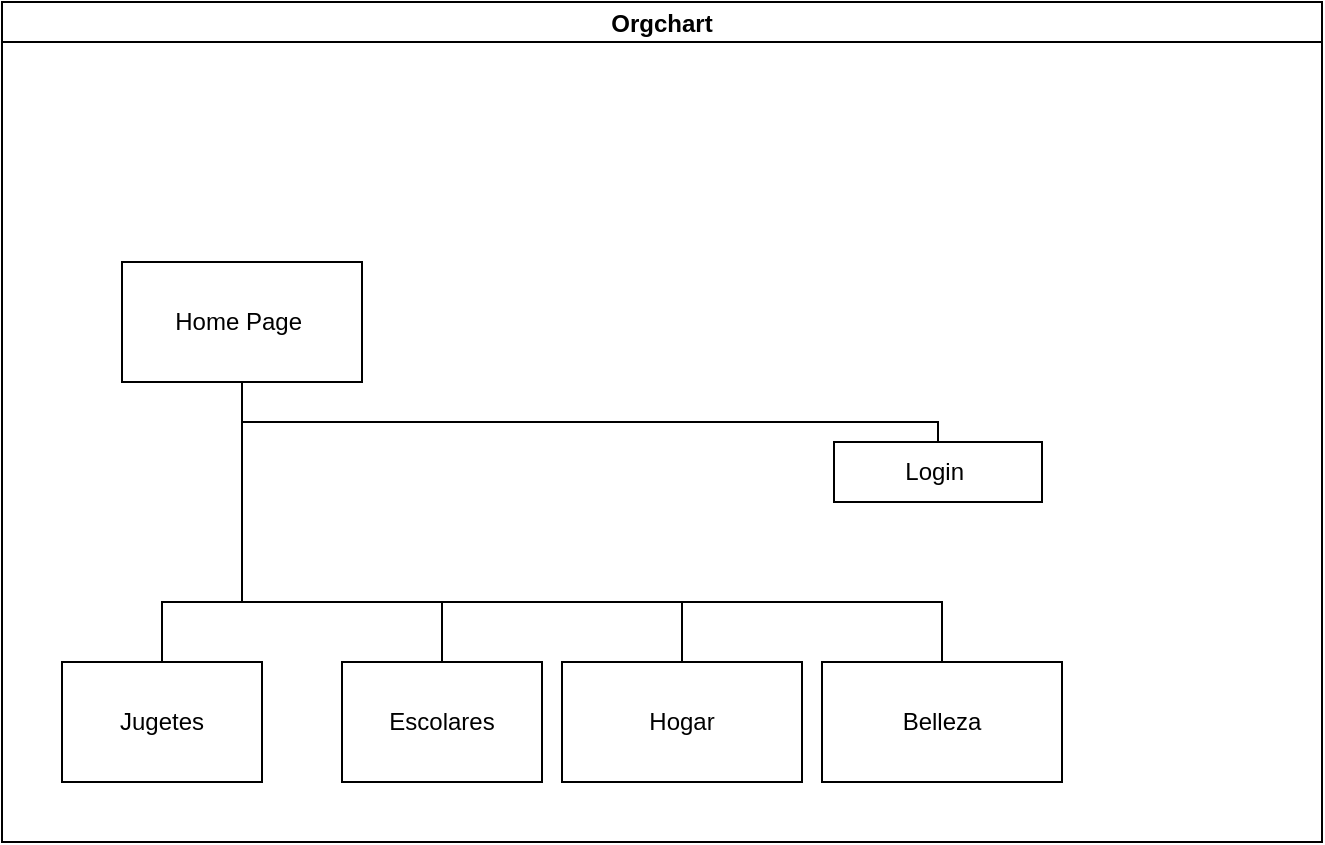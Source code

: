 <mxfile version="21.8.2" type="device">
  <diagram name="Page-1" id="1S1Fwlqb4rco6B_nXEz9">
    <mxGraphModel dx="874" dy="490" grid="1" gridSize="10" guides="1" tooltips="1" connect="1" arrows="1" fold="1" page="1" pageScale="1" pageWidth="827" pageHeight="1169" math="0" shadow="0">
      <root>
        <mxCell id="0" />
        <mxCell id="1" parent="0" />
        <mxCell id="U2t02pCkMEgEyR6Hdg83-1" value="Orgchart" style="swimlane;startSize=20;horizontal=1;containerType=tree;newEdgeStyle={&quot;edgeStyle&quot;:&quot;elbowEdgeStyle&quot;,&quot;startArrow&quot;:&quot;none&quot;,&quot;endArrow&quot;:&quot;none&quot;};" parent="1" vertex="1">
          <mxGeometry x="84" y="40" width="660" height="420" as="geometry" />
        </mxCell>
        <mxCell id="U2t02pCkMEgEyR6Hdg83-5" value="Jugetes" style="whiteSpace=wrap;html=1;align=center;verticalAlign=middle;treeFolding=1;treeMoving=1;newEdgeStyle={&quot;edgeStyle&quot;:&quot;elbowEdgeStyle&quot;,&quot;startArrow&quot;:&quot;none&quot;,&quot;endArrow&quot;:&quot;none&quot;};" parent="U2t02pCkMEgEyR6Hdg83-1" vertex="1">
          <mxGeometry x="30" y="330" width="100" height="60" as="geometry" />
        </mxCell>
        <mxCell id="U2t02pCkMEgEyR6Hdg83-6" value="Escolares" style="whiteSpace=wrap;html=1;align=center;verticalAlign=middle;treeFolding=1;treeMoving=1;newEdgeStyle={&quot;edgeStyle&quot;:&quot;elbowEdgeStyle&quot;,&quot;startArrow&quot;:&quot;none&quot;,&quot;endArrow&quot;:&quot;none&quot;};" parent="U2t02pCkMEgEyR6Hdg83-1" vertex="1">
          <mxGeometry x="170" y="330" width="100" height="60" as="geometry" />
        </mxCell>
        <UserObject label="Hogar" treeRoot="1" id="U2t02pCkMEgEyR6Hdg83-8">
          <mxCell style="whiteSpace=wrap;html=1;align=center;treeFolding=1;treeMoving=1;newEdgeStyle={&quot;edgeStyle&quot;:&quot;elbowEdgeStyle&quot;,&quot;startArrow&quot;:&quot;none&quot;,&quot;endArrow&quot;:&quot;none&quot;};" parent="U2t02pCkMEgEyR6Hdg83-1" vertex="1">
            <mxGeometry x="280" y="330" width="120" height="60" as="geometry" />
          </mxCell>
        </UserObject>
        <UserObject label="Belleza" treeRoot="1" id="U2t02pCkMEgEyR6Hdg83-10">
          <mxCell style="whiteSpace=wrap;html=1;align=center;treeFolding=1;treeMoving=1;newEdgeStyle={&quot;edgeStyle&quot;:&quot;elbowEdgeStyle&quot;,&quot;startArrow&quot;:&quot;none&quot;,&quot;endArrow&quot;:&quot;none&quot;};" parent="U2t02pCkMEgEyR6Hdg83-1" vertex="1">
            <mxGeometry x="410" y="330" width="120" height="60" as="geometry" />
          </mxCell>
        </UserObject>
        <UserObject label="Home Page&amp;nbsp;" treeRoot="1" id="U2t02pCkMEgEyR6Hdg83-4">
          <mxCell style="whiteSpace=wrap;html=1;align=center;treeFolding=1;treeMoving=1;newEdgeStyle={&quot;edgeStyle&quot;:&quot;elbowEdgeStyle&quot;,&quot;startArrow&quot;:&quot;none&quot;,&quot;endArrow&quot;:&quot;none&quot;};" parent="U2t02pCkMEgEyR6Hdg83-1" vertex="1">
            <mxGeometry x="60" y="130" width="120" height="60" as="geometry" />
          </mxCell>
        </UserObject>
        <mxCell id="U2t02pCkMEgEyR6Hdg83-2" value="" style="edgeStyle=elbowEdgeStyle;elbow=vertical;sourcePerimeterSpacing=0;targetPerimeterSpacing=0;startArrow=none;endArrow=none;rounded=0;curved=0;exitX=0.5;exitY=1;exitDx=0;exitDy=0;" parent="U2t02pCkMEgEyR6Hdg83-1" source="U2t02pCkMEgEyR6Hdg83-4" edge="1">
          <mxGeometry relative="1" as="geometry">
            <mxPoint x="120" y="230" as="sourcePoint" />
            <mxPoint x="80" y="330" as="targetPoint" />
            <Array as="points">
              <mxPoint x="100" y="300" />
            </Array>
          </mxGeometry>
        </mxCell>
        <mxCell id="U2t02pCkMEgEyR6Hdg83-3" value="" style="edgeStyle=elbowEdgeStyle;elbow=vertical;sourcePerimeterSpacing=0;targetPerimeterSpacing=0;startArrow=none;endArrow=none;rounded=0;curved=0;" parent="U2t02pCkMEgEyR6Hdg83-1" source="U2t02pCkMEgEyR6Hdg83-4" target="U2t02pCkMEgEyR6Hdg83-6" edge="1">
          <mxGeometry relative="1" as="geometry">
            <Array as="points">
              <mxPoint x="120" y="300" />
            </Array>
          </mxGeometry>
        </mxCell>
        <mxCell id="U2t02pCkMEgEyR6Hdg83-7" value="" style="edgeStyle=elbowEdgeStyle;rounded=0;orthogonalLoop=1;jettySize=auto;html=1;elbow=vertical;startArrow=none;endArrow=none;" parent="U2t02pCkMEgEyR6Hdg83-1" source="U2t02pCkMEgEyR6Hdg83-4" target="U2t02pCkMEgEyR6Hdg83-8" edge="1">
          <mxGeometry relative="1" as="geometry">
            <Array as="points">
              <mxPoint x="230" y="300" />
            </Array>
          </mxGeometry>
        </mxCell>
        <mxCell id="U2t02pCkMEgEyR6Hdg83-9" value="" style="edgeStyle=elbowEdgeStyle;rounded=0;orthogonalLoop=1;jettySize=auto;html=1;elbow=vertical;startArrow=none;endArrow=none;" parent="U2t02pCkMEgEyR6Hdg83-1" source="U2t02pCkMEgEyR6Hdg83-4" target="U2t02pCkMEgEyR6Hdg83-10" edge="1">
          <mxGeometry relative="1" as="geometry">
            <Array as="points">
              <mxPoint x="120" y="300" />
              <mxPoint x="300" y="300" />
            </Array>
          </mxGeometry>
        </mxCell>
        <mxCell id="U2t02pCkMEgEyR6Hdg83-12" value="" style="edgeStyle=elbowEdgeStyle;rounded=0;orthogonalLoop=1;jettySize=auto;html=1;elbow=vertical;startArrow=none;endArrow=none;" parent="U2t02pCkMEgEyR6Hdg83-1" source="U2t02pCkMEgEyR6Hdg83-4" target="U2t02pCkMEgEyR6Hdg83-13" edge="1">
          <mxGeometry relative="1" as="geometry">
            <Array as="points">
              <mxPoint x="400" y="210" />
            </Array>
          </mxGeometry>
        </mxCell>
        <UserObject label="Login&amp;nbsp;" treeRoot="1" id="U2t02pCkMEgEyR6Hdg83-13">
          <mxCell style="whiteSpace=wrap;html=1;align=center;treeFolding=1;treeMoving=1;newEdgeStyle={&quot;edgeStyle&quot;:&quot;elbowEdgeStyle&quot;,&quot;startArrow&quot;:&quot;none&quot;,&quot;endArrow&quot;:&quot;none&quot;};" parent="U2t02pCkMEgEyR6Hdg83-1" vertex="1">
            <mxGeometry x="416" y="220" width="104" height="30" as="geometry" />
          </mxCell>
        </UserObject>
      </root>
    </mxGraphModel>
  </diagram>
</mxfile>
